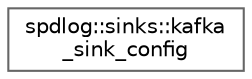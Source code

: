 digraph "类继承关系图"
{
 // LATEX_PDF_SIZE
  bgcolor="transparent";
  edge [fontname=Helvetica,fontsize=10,labelfontname=Helvetica,labelfontsize=10];
  node [fontname=Helvetica,fontsize=10,shape=box,height=0.2,width=0.4];
  rankdir="LR";
  Node0 [id="Node000000",label="spdlog::sinks::kafka\l_sink_config",height=0.2,width=0.4,color="grey40", fillcolor="white", style="filled",URL="$structspdlog_1_1sinks_1_1kafka__sink__config.html",tooltip=" "];
}
